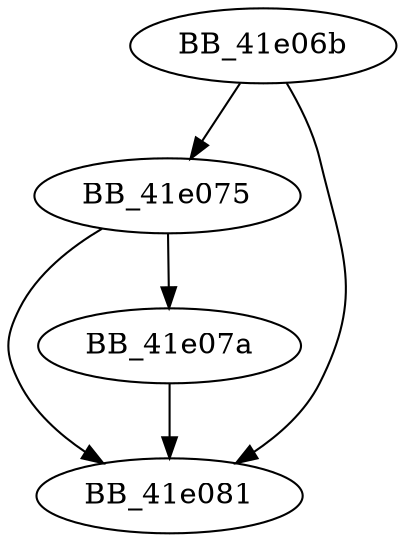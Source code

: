 DiGraph sub_41E06B{
BB_41e06b->BB_41e075
BB_41e06b->BB_41e081
BB_41e075->BB_41e07a
BB_41e075->BB_41e081
BB_41e07a->BB_41e081
}
